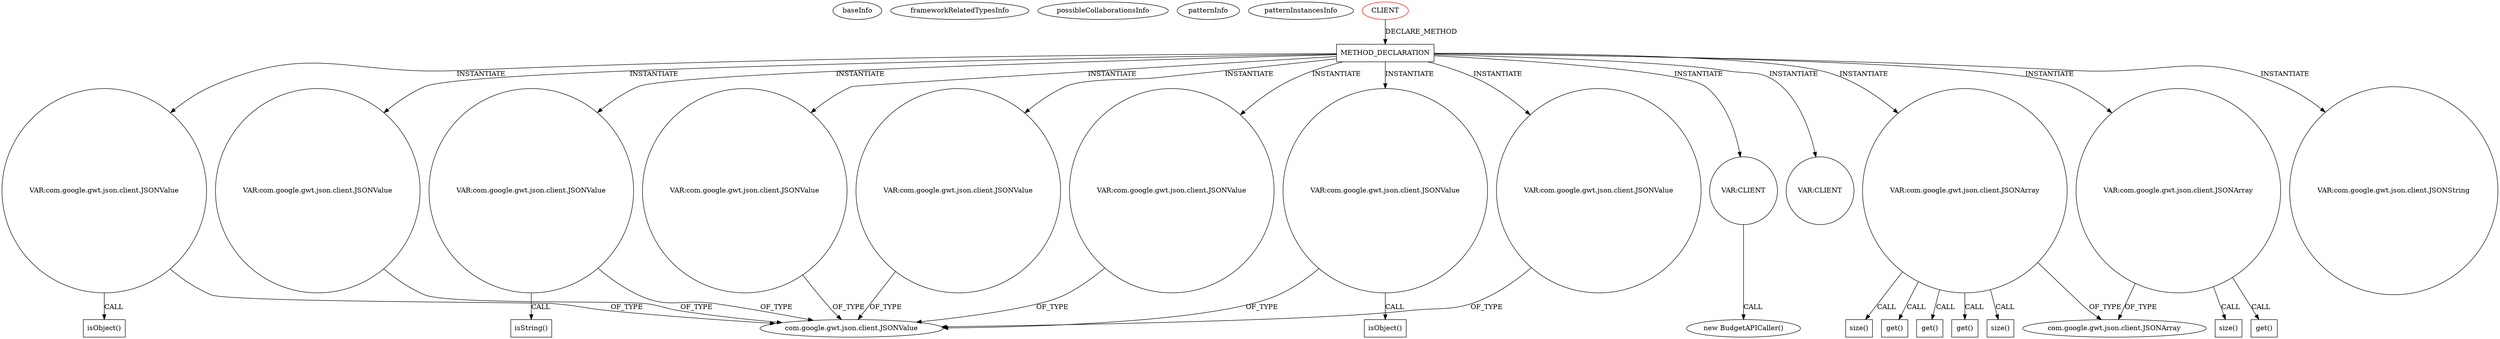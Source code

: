 digraph {
baseInfo[graphId=1392,category="pattern",isAnonymous=false,possibleRelation=false]
frameworkRelatedTypesInfo[]
possibleCollaborationsInfo[]
patternInfo[frequency=2.0,patternRootClient=0]
patternInstancesInfo[0="daonb-obudget~/daonb-obudget/obudget-master/src/client/src/org/obudget/client/Application.java~Application~1154",1="daonb-obudget~/daonb-obudget/obudget-master/src/client/src/org/obudget/client/BudgetSuggestionOracle.java~BudgetSuggestionOracle~1160"]
128[label="com.google.gwt.json.client.JSONValue",vertexType="FRAMEWORK_CLASS_TYPE",isFrameworkType=false]
236[label="VAR:com.google.gwt.json.client.JSONValue",vertexType="VARIABLE_EXPRESION",isFrameworkType=false,shape=circle]
345[label="VAR:com.google.gwt.json.client.JSONValue",vertexType="VARIABLE_EXPRESION",isFrameworkType=false,shape=circle]
220[label="VAR:com.google.gwt.json.client.JSONValue",vertexType="VARIABLE_EXPRESION",isFrameworkType=false,shape=circle]
257[label="VAR:com.google.gwt.json.client.JSONValue",vertexType="VARIABLE_EXPRESION",isFrameworkType=false,shape=circle]
250[label="VAR:com.google.gwt.json.client.JSONValue",vertexType="VARIABLE_EXPRESION",isFrameworkType=false,shape=circle]
378[label="VAR:com.google.gwt.json.client.JSONValue",vertexType="VARIABLE_EXPRESION",isFrameworkType=false,shape=circle]
423[label="VAR:com.google.gwt.json.client.JSONValue",vertexType="VARIABLE_EXPRESION",isFrameworkType=false,shape=circle]
350[label="VAR:com.google.gwt.json.client.JSONValue",vertexType="VARIABLE_EXPRESION",isFrameworkType=false,shape=circle]
196[label="METHOD_DECLARATION",vertexType="CLIENT_METHOD_DECLARATION",isFrameworkType=false,shape=box]
0[label="CLIENT",vertexType="ROOT_CLIENT_CLASS_DECLARATION",isFrameworkType=false,color=red]
432[label="VAR:CLIENT",vertexType="VARIABLE_EXPRESION",isFrameworkType=false,shape=circle]
198[label="VAR:CLIENT",vertexType="VARIABLE_EXPRESION",isFrameworkType=false,shape=circle]
308[label="VAR:com.google.gwt.json.client.JSONArray",vertexType="VARIABLE_EXPRESION",isFrameworkType=false,shape=circle]
200[label="VAR:com.google.gwt.json.client.JSONArray",vertexType="VARIABLE_EXPRESION",isFrameworkType=false,shape=circle]
201[label="size()",vertexType="INSIDE_CALL",isFrameworkType=false,shape=box]
309[label="size()",vertexType="INSIDE_CALL",isFrameworkType=false,shape=box]
399[label="size()",vertexType="INSIDE_CALL",isFrameworkType=false,shape=box]
431[label="new BudgetAPICaller()",vertexType="CONSTRUCTOR_CALL",isFrameworkType=false]
122[label="com.google.gwt.json.client.JSONArray",vertexType="FRAMEWORK_CLASS_TYPE",isFrameworkType=false]
346[label="isObject()",vertexType="INSIDE_CALL",isFrameworkType=false,shape=box]
424[label="isObject()",vertexType="INSIDE_CALL",isFrameworkType=false,shape=box]
427[label="get()",vertexType="INSIDE_CALL",isFrameworkType=false,shape=box]
413[label="get()",vertexType="INSIDE_CALL",isFrameworkType=false,shape=box]
324[label="get()",vertexType="INSIDE_CALL",isFrameworkType=false,shape=box]
349[label="get()",vertexType="INSIDE_CALL",isFrameworkType=false,shape=box]
221[label="isString()",vertexType="INSIDE_CALL",isFrameworkType=false,shape=box]
414[label="VAR:com.google.gwt.json.client.JSONString",vertexType="VARIABLE_EXPRESION",isFrameworkType=false,shape=circle]
196->350[label="INSTANTIATE"]
196->198[label="INSTANTIATE"]
196->257[label="INSTANTIATE"]
423->424[label="CALL"]
196->220[label="INSTANTIATE"]
196->345[label="INSTANTIATE"]
250->128[label="OF_TYPE"]
196->308[label="INSTANTIATE"]
200->201[label="CALL"]
200->122[label="OF_TYPE"]
196->432[label="INSTANTIATE"]
200->349[label="CALL"]
257->128[label="OF_TYPE"]
345->128[label="OF_TYPE"]
345->346[label="CALL"]
432->431[label="CALL"]
0->196[label="DECLARE_METHOD"]
423->128[label="OF_TYPE"]
378->128[label="OF_TYPE"]
308->427[label="CALL"]
196->414[label="INSTANTIATE"]
220->221[label="CALL"]
308->413[label="CALL"]
308->122[label="OF_TYPE"]
220->128[label="OF_TYPE"]
196->378[label="INSTANTIATE"]
236->128[label="OF_TYPE"]
308->309[label="CALL"]
308->324[label="CALL"]
350->128[label="OF_TYPE"]
308->399[label="CALL"]
196->250[label="INSTANTIATE"]
196->200[label="INSTANTIATE"]
196->423[label="INSTANTIATE"]
196->236[label="INSTANTIATE"]
}
